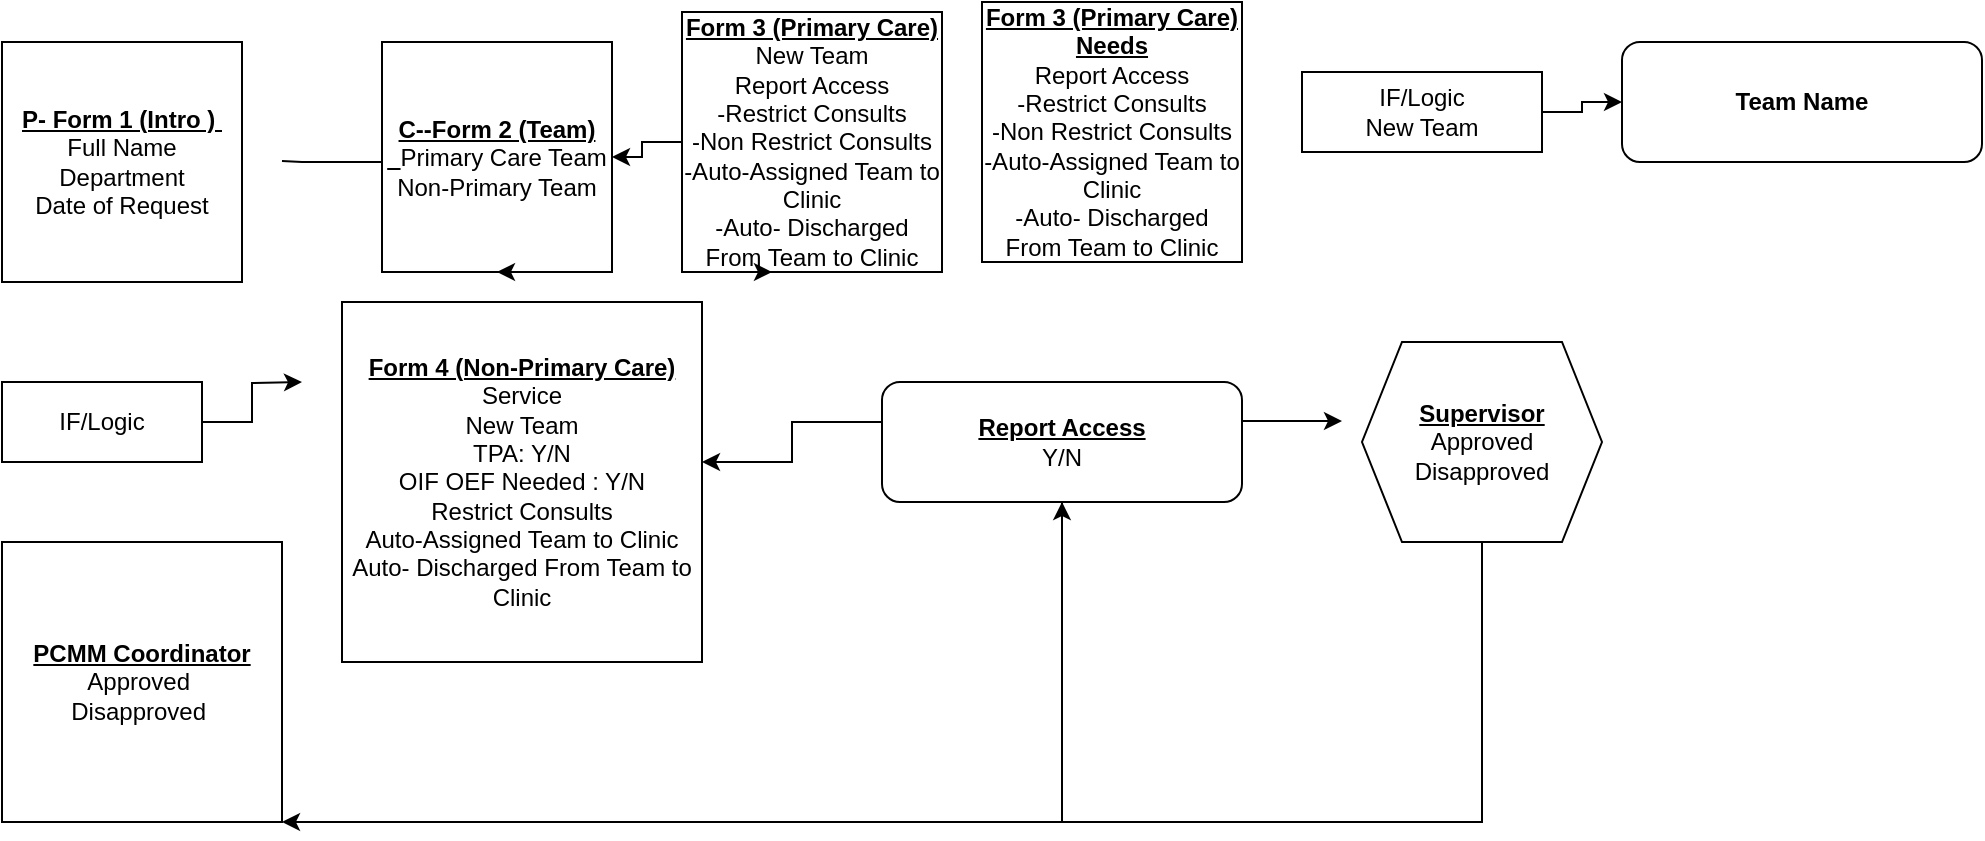 <mxfile version="23.1.2" type="github">
  <diagram name="Page-1" id="QUF3VgHteG3-aB7-RYmX">
    <mxGraphModel dx="786" dy="703" grid="1" gridSize="10" guides="1" tooltips="1" connect="1" arrows="1" fold="1" page="1" pageScale="1" pageWidth="850" pageHeight="1100" math="0" shadow="0">
      <root>
        <mxCell id="0" />
        <mxCell id="1" parent="0" />
        <mxCell id="ED84nd0-sU7mBFTJm2k1-1" value="&lt;b&gt;&lt;u&gt;P- Form 1 (Intro )&amp;nbsp;&lt;br&gt;&lt;/u&gt;&lt;/b&gt;Full Name&lt;br&gt;Department&lt;br&gt;Date of Request" style="whiteSpace=wrap;html=1;aspect=fixed;" parent="1" vertex="1">
          <mxGeometry x="10" y="80" width="120" height="120" as="geometry" />
        </mxCell>
        <mxCell id="ED84nd0-sU7mBFTJm2k1-5" value="" style="endArrow=classic;html=1;rounded=0;" parent="1" edge="1">
          <mxGeometry relative="1" as="geometry">
            <mxPoint x="150" y="139.5" as="sourcePoint" />
            <mxPoint x="210" y="140" as="targetPoint" />
            <Array as="points">
              <mxPoint x="160" y="140" />
            </Array>
          </mxGeometry>
        </mxCell>
        <mxCell id="ED84nd0-sU7mBFTJm2k1-7" value="&lt;u style=&quot;font-weight: bold;&quot;&gt;C--Form 2 (Team)&lt;br&gt;&amp;nbsp;&amp;nbsp;&lt;/u&gt;Primary Care Team&lt;br&gt;Non-Primary Team" style="whiteSpace=wrap;html=1;aspect=fixed;" parent="1" vertex="1">
          <mxGeometry x="200" y="80" width="115" height="115" as="geometry" />
        </mxCell>
        <mxCell id="hk9qSbJ28wwmTuGZf1NL-1" value="" style="edgeStyle=orthogonalEdgeStyle;rounded=0;orthogonalLoop=1;jettySize=auto;html=1;" edge="1" parent="1" source="ED84nd0-sU7mBFTJm2k1-13" target="ED84nd0-sU7mBFTJm2k1-7">
          <mxGeometry relative="1" as="geometry" />
        </mxCell>
        <mxCell id="ED84nd0-sU7mBFTJm2k1-13" value="&lt;b style=&quot;text-decoration-line: underline;&quot;&gt;Form 3 (Primary Care)&lt;/b&gt;&lt;br&gt;New Team&lt;br&gt;Report Access&lt;br&gt;-Restrict Consults&lt;br&gt;-Non Restrict Consults&lt;br&gt;-Auto-Assigned Team to Clinic&lt;br&gt;-Auto- Discharged From Team to Clinic" style="whiteSpace=wrap;html=1;aspect=fixed;" parent="1" vertex="1">
          <mxGeometry x="350" y="65" width="130" height="130" as="geometry" />
        </mxCell>
        <mxCell id="ED84nd0-sU7mBFTJm2k1-15" value="&lt;b style=&quot;text-decoration-line: underline;&quot;&gt;Form 4 (Non-Primary Care)&lt;br&gt;&lt;/b&gt;Service&lt;br&gt;New Team&lt;br&gt;TPA: Y/N&lt;br&gt;OIF OEF Needed : Y/N&lt;br&gt;Restrict Consults&lt;br&gt;Auto-Assigned Team to Clinic&lt;br style=&quot;border-color: var(--border-color);&quot;&gt;Auto- Discharged From Team to Clinic" style="whiteSpace=wrap;html=1;aspect=fixed;" parent="1" vertex="1">
          <mxGeometry x="180" y="210" width="180" height="180" as="geometry" />
        </mxCell>
        <mxCell id="ED84nd0-sU7mBFTJm2k1-55" value="" style="edgeStyle=orthogonalEdgeStyle;rounded=0;orthogonalLoop=1;jettySize=auto;html=1;" parent="1" source="ED84nd0-sU7mBFTJm2k1-16" edge="1">
          <mxGeometry relative="1" as="geometry">
            <mxPoint x="160" y="250" as="targetPoint" />
          </mxGeometry>
        </mxCell>
        <mxCell id="ED84nd0-sU7mBFTJm2k1-16" value="IF/Logic" style="rounded=0;whiteSpace=wrap;html=1;" parent="1" vertex="1">
          <mxGeometry x="10" y="250" width="100" height="40" as="geometry" />
        </mxCell>
        <mxCell id="ED84nd0-sU7mBFTJm2k1-59" value="" style="edgeStyle=orthogonalEdgeStyle;rounded=0;orthogonalLoop=1;jettySize=auto;html=1;" parent="1" source="ED84nd0-sU7mBFTJm2k1-24" target="ED84nd0-sU7mBFTJm2k1-15" edge="1">
          <mxGeometry relative="1" as="geometry">
            <Array as="points">
              <mxPoint x="405" y="270" />
              <mxPoint x="405" y="290" />
            </Array>
          </mxGeometry>
        </mxCell>
        <mxCell id="ED84nd0-sU7mBFTJm2k1-60" value="" style="edgeStyle=none;orthogonalLoop=1;jettySize=auto;html=1;rounded=0;" parent="1" edge="1">
          <mxGeometry width="100" relative="1" as="geometry">
            <mxPoint x="630" y="269.5" as="sourcePoint" />
            <mxPoint x="680" y="269.5" as="targetPoint" />
            <Array as="points" />
          </mxGeometry>
        </mxCell>
        <mxCell id="ED84nd0-sU7mBFTJm2k1-67" style="edgeStyle=orthogonalEdgeStyle;rounded=0;orthogonalLoop=1;jettySize=auto;html=1;" parent="1" source="ED84nd0-sU7mBFTJm2k1-24" target="ED84nd0-sU7mBFTJm2k1-64" edge="1">
          <mxGeometry relative="1" as="geometry">
            <Array as="points">
              <mxPoint x="100" y="470" />
            </Array>
          </mxGeometry>
        </mxCell>
        <mxCell id="ED84nd0-sU7mBFTJm2k1-62" value="&lt;u style=&quot;font-weight: bold;&quot;&gt;Supervisor&lt;/u&gt;&lt;br&gt;Approved&lt;br&gt;Disapproved" style="shape=hexagon;perimeter=hexagonPerimeter2;whiteSpace=wrap;html=1;fixedSize=1;" parent="1" vertex="1">
          <mxGeometry x="690" y="230" width="120" height="100" as="geometry" />
        </mxCell>
        <mxCell id="ED84nd0-sU7mBFTJm2k1-64" value="&lt;b style=&quot;text-decoration-line: underline;&quot;&gt;PCMM Coordinator&lt;/b&gt;&lt;br&gt;Approved&amp;nbsp;&lt;br&gt;Disapproved&amp;nbsp;" style="whiteSpace=wrap;html=1;aspect=fixed;" parent="1" vertex="1">
          <mxGeometry x="10" y="330" width="140" height="140" as="geometry" />
        </mxCell>
        <mxCell id="ED84nd0-sU7mBFTJm2k1-70" style="edgeStyle=orthogonalEdgeStyle;rounded=0;orthogonalLoop=1;jettySize=auto;html=1;exitX=0.75;exitY=1;exitDx=0;exitDy=0;entryX=0.5;entryY=1;entryDx=0;entryDy=0;" parent="1" source="ED84nd0-sU7mBFTJm2k1-7" target="ED84nd0-sU7mBFTJm2k1-7" edge="1">
          <mxGeometry relative="1" as="geometry" />
        </mxCell>
        <mxCell id="ED84nd0-sU7mBFTJm2k1-72" style="edgeStyle=orthogonalEdgeStyle;rounded=0;orthogonalLoop=1;jettySize=auto;html=1;exitX=0.25;exitY=1;exitDx=0;exitDy=0;entryX=0.346;entryY=1;entryDx=0;entryDy=0;entryPerimeter=0;" parent="1" source="ED84nd0-sU7mBFTJm2k1-13" target="ED84nd0-sU7mBFTJm2k1-13" edge="1">
          <mxGeometry relative="1" as="geometry" />
        </mxCell>
        <mxCell id="f7CrRyMuiME1zi57L-nT-6" value="&lt;b&gt;Team Name&lt;/b&gt;" style="rounded=1;whiteSpace=wrap;html=1;" parent="1" vertex="1">
          <mxGeometry x="820" y="80" width="180" height="60" as="geometry" />
        </mxCell>
        <mxCell id="f7CrRyMuiME1zi57L-nT-11" value="" style="edgeStyle=orthogonalEdgeStyle;rounded=0;orthogonalLoop=1;jettySize=auto;html=1;" parent="1" source="f7CrRyMuiME1zi57L-nT-7" target="f7CrRyMuiME1zi57L-nT-6" edge="1">
          <mxGeometry relative="1" as="geometry" />
        </mxCell>
        <mxCell id="f7CrRyMuiME1zi57L-nT-7" value="IF/Logic &lt;br&gt;New Team" style="rounded=0;whiteSpace=wrap;html=1;" parent="1" vertex="1">
          <mxGeometry x="660" y="95" width="120" height="40" as="geometry" />
        </mxCell>
        <mxCell id="f7CrRyMuiME1zi57L-nT-8" value="" style="edgeStyle=orthogonalEdgeStyle;rounded=0;orthogonalLoop=1;jettySize=auto;html=1;" parent="1" source="ED84nd0-sU7mBFTJm2k1-62" target="ED84nd0-sU7mBFTJm2k1-24" edge="1">
          <mxGeometry relative="1" as="geometry">
            <Array as="points">
              <mxPoint x="750" y="470" />
            </Array>
            <mxPoint x="750" y="330" as="sourcePoint" />
            <mxPoint x="150" y="470" as="targetPoint" />
          </mxGeometry>
        </mxCell>
        <mxCell id="ED84nd0-sU7mBFTJm2k1-24" value="&lt;b style=&quot;text-decoration-line: underline;&quot;&gt;Report Access&lt;/b&gt;&lt;br&gt;Y/N" style="rounded=1;whiteSpace=wrap;html=1;" parent="1" vertex="1">
          <mxGeometry x="450" y="250" width="180" height="60" as="geometry" />
        </mxCell>
        <mxCell id="hk9qSbJ28wwmTuGZf1NL-3" value="&lt;b style=&quot;text-decoration-line: underline;&quot;&gt;Form 3 (Primary Care)&lt;br&gt;&lt;/b&gt;&lt;b&gt;&lt;u&gt;Needs&lt;/u&gt;&lt;/b&gt;&lt;br&gt;Report Access&lt;br&gt;-Restrict Consults&lt;br&gt;-Non Restrict Consults&lt;br&gt;-Auto-Assigned Team to Clinic&lt;br&gt;-Auto- Discharged From Team to Clinic" style="whiteSpace=wrap;html=1;aspect=fixed;" vertex="1" parent="1">
          <mxGeometry x="500" y="60" width="130" height="130" as="geometry" />
        </mxCell>
      </root>
    </mxGraphModel>
  </diagram>
</mxfile>

